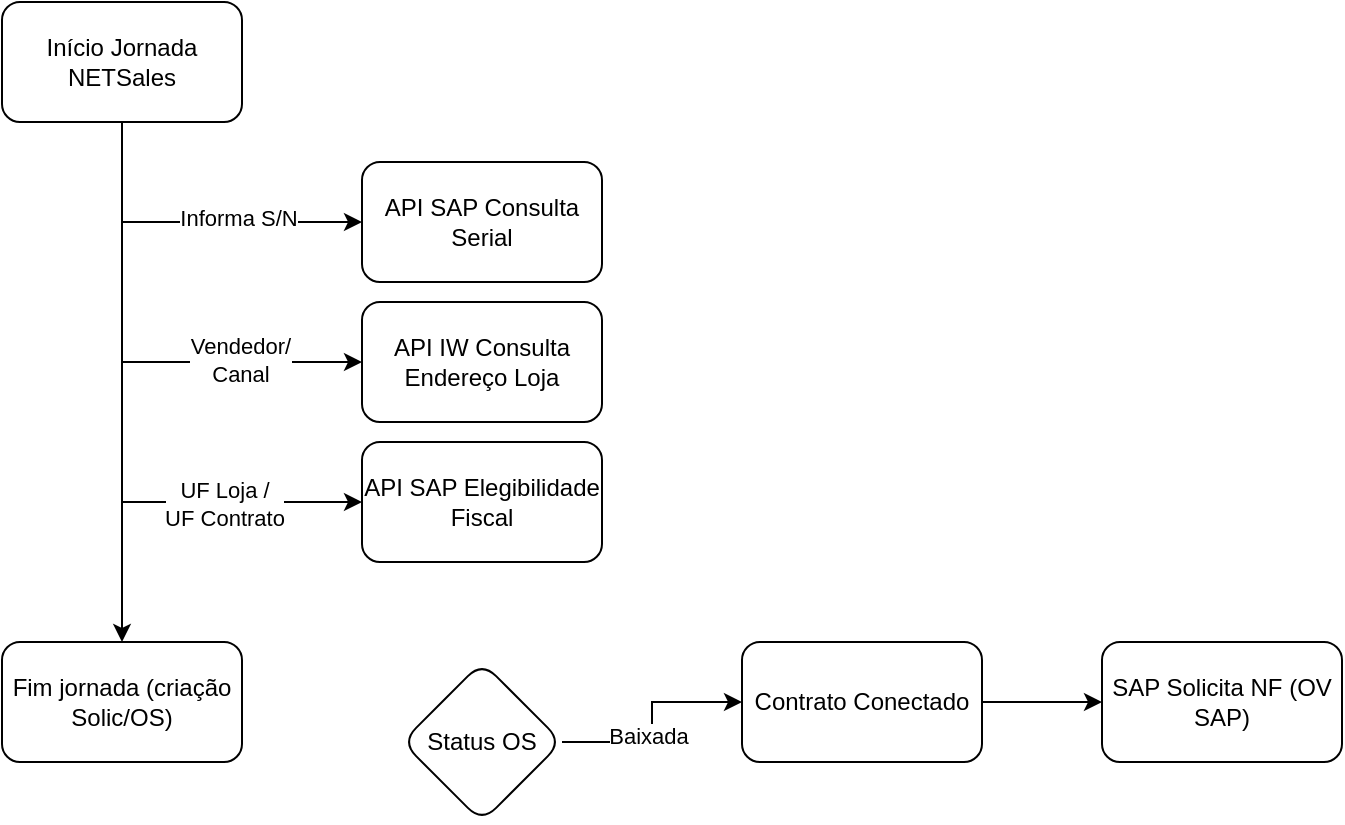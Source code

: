 <mxfile version="26.2.14">
  <diagram name="Página-1" id="ernRAC5D8F3P8FDCeqiH">
    <mxGraphModel dx="1042" dy="527" grid="1" gridSize="10" guides="1" tooltips="1" connect="1" arrows="1" fold="1" page="1" pageScale="1" pageWidth="827" pageHeight="1169" math="0" shadow="0">
      <root>
        <mxCell id="0" />
        <mxCell id="1" parent="0" />
        <mxCell id="9W059uVGr_A8UaHw2HkI-4" style="edgeStyle=orthogonalEdgeStyle;rounded=0;orthogonalLoop=1;jettySize=auto;html=1;entryX=0;entryY=0.5;entryDx=0;entryDy=0;exitX=0.5;exitY=1;exitDx=0;exitDy=0;" edge="1" parent="1" source="9W059uVGr_A8UaHw2HkI-1" target="9W059uVGr_A8UaHw2HkI-2">
          <mxGeometry relative="1" as="geometry" />
        </mxCell>
        <mxCell id="9W059uVGr_A8UaHw2HkI-5" value="Informa S/N" style="edgeLabel;html=1;align=center;verticalAlign=middle;resizable=0;points=[];" vertex="1" connectable="0" parent="9W059uVGr_A8UaHw2HkI-4">
          <mxGeometry x="0.264" y="2" relative="1" as="geometry">
            <mxPoint as="offset" />
          </mxGeometry>
        </mxCell>
        <mxCell id="9W059uVGr_A8UaHw2HkI-6" style="edgeStyle=orthogonalEdgeStyle;rounded=0;orthogonalLoop=1;jettySize=auto;html=1;entryX=0;entryY=0.5;entryDx=0;entryDy=0;" edge="1" parent="1" source="9W059uVGr_A8UaHw2HkI-1" target="9W059uVGr_A8UaHw2HkI-3">
          <mxGeometry relative="1" as="geometry">
            <Array as="points">
              <mxPoint x="90" y="210" />
            </Array>
          </mxGeometry>
        </mxCell>
        <mxCell id="9W059uVGr_A8UaHw2HkI-7" value="Vendedor/&lt;div&gt;Canal&lt;/div&gt;" style="edgeLabel;html=1;align=center;verticalAlign=middle;resizable=0;points=[];" vertex="1" connectable="0" parent="9W059uVGr_A8UaHw2HkI-6">
          <mxGeometry x="0.487" y="1" relative="1" as="geometry">
            <mxPoint as="offset" />
          </mxGeometry>
        </mxCell>
        <mxCell id="9W059uVGr_A8UaHw2HkI-10" style="edgeStyle=orthogonalEdgeStyle;rounded=0;orthogonalLoop=1;jettySize=auto;html=1;entryX=0;entryY=0.5;entryDx=0;entryDy=0;" edge="1" parent="1" source="9W059uVGr_A8UaHw2HkI-1" target="9W059uVGr_A8UaHw2HkI-9">
          <mxGeometry relative="1" as="geometry">
            <Array as="points">
              <mxPoint x="90" y="280" />
            </Array>
          </mxGeometry>
        </mxCell>
        <mxCell id="9W059uVGr_A8UaHw2HkI-11" value="UF Loja /&lt;div&gt;UF Contrato&lt;/div&gt;" style="edgeLabel;html=1;align=center;verticalAlign=middle;resizable=0;points=[];" vertex="1" connectable="0" parent="9W059uVGr_A8UaHw2HkI-10">
          <mxGeometry x="0.551" y="-1" relative="1" as="geometry">
            <mxPoint as="offset" />
          </mxGeometry>
        </mxCell>
        <mxCell id="9W059uVGr_A8UaHw2HkI-13" style="edgeStyle=orthogonalEdgeStyle;rounded=0;orthogonalLoop=1;jettySize=auto;html=1;" edge="1" parent="1" source="9W059uVGr_A8UaHw2HkI-1" target="9W059uVGr_A8UaHw2HkI-12">
          <mxGeometry relative="1" as="geometry" />
        </mxCell>
        <mxCell id="9W059uVGr_A8UaHw2HkI-1" value="Início Jornada NETSales" style="rounded=1;whiteSpace=wrap;html=1;" vertex="1" parent="1">
          <mxGeometry x="30" y="30" width="120" height="60" as="geometry" />
        </mxCell>
        <mxCell id="9W059uVGr_A8UaHw2HkI-2" value="API SAP Consulta Serial" style="rounded=1;whiteSpace=wrap;html=1;" vertex="1" parent="1">
          <mxGeometry x="210" y="110" width="120" height="60" as="geometry" />
        </mxCell>
        <mxCell id="9W059uVGr_A8UaHw2HkI-3" value="API IW Consulta Endereço Loja" style="rounded=1;whiteSpace=wrap;html=1;" vertex="1" parent="1">
          <mxGeometry x="210" y="180" width="120" height="60" as="geometry" />
        </mxCell>
        <mxCell id="9W059uVGr_A8UaHw2HkI-9" value="API SAP Elegibilidade Fiscal" style="rounded=1;whiteSpace=wrap;html=1;" vertex="1" parent="1">
          <mxGeometry x="210" y="250" width="120" height="60" as="geometry" />
        </mxCell>
        <mxCell id="9W059uVGr_A8UaHw2HkI-12" value="Fim jornada (criação Solic/OS)" style="rounded=1;whiteSpace=wrap;html=1;" vertex="1" parent="1">
          <mxGeometry x="30" y="350" width="120" height="60" as="geometry" />
        </mxCell>
        <mxCell id="9W059uVGr_A8UaHw2HkI-21" style="edgeStyle=orthogonalEdgeStyle;rounded=0;orthogonalLoop=1;jettySize=auto;html=1;entryX=0;entryY=0.5;entryDx=0;entryDy=0;" edge="1" parent="1" source="9W059uVGr_A8UaHw2HkI-14" target="9W059uVGr_A8UaHw2HkI-20">
          <mxGeometry relative="1" as="geometry" />
        </mxCell>
        <mxCell id="9W059uVGr_A8UaHw2HkI-14" value="Contrato Conectado" style="rounded=1;whiteSpace=wrap;html=1;" vertex="1" parent="1">
          <mxGeometry x="400" y="350" width="120" height="60" as="geometry" />
        </mxCell>
        <mxCell id="9W059uVGr_A8UaHw2HkI-18" style="edgeStyle=orthogonalEdgeStyle;rounded=0;orthogonalLoop=1;jettySize=auto;html=1;entryX=0;entryY=0.5;entryDx=0;entryDy=0;" edge="1" parent="1" source="9W059uVGr_A8UaHw2HkI-16" target="9W059uVGr_A8UaHw2HkI-14">
          <mxGeometry relative="1" as="geometry" />
        </mxCell>
        <mxCell id="9W059uVGr_A8UaHw2HkI-19" value="Baixada" style="edgeLabel;html=1;align=center;verticalAlign=middle;resizable=0;points=[];" vertex="1" connectable="0" parent="9W059uVGr_A8UaHw2HkI-18">
          <mxGeometry x="-0.129" y="2" relative="1" as="geometry">
            <mxPoint as="offset" />
          </mxGeometry>
        </mxCell>
        <mxCell id="9W059uVGr_A8UaHw2HkI-16" value="Status OS" style="rhombus;whiteSpace=wrap;html=1;rounded=1;" vertex="1" parent="1">
          <mxGeometry x="230" y="360" width="80" height="80" as="geometry" />
        </mxCell>
        <mxCell id="9W059uVGr_A8UaHw2HkI-20" value="SAP Solicita NF (OV SAP)" style="rounded=1;whiteSpace=wrap;html=1;" vertex="1" parent="1">
          <mxGeometry x="580" y="350" width="120" height="60" as="geometry" />
        </mxCell>
      </root>
    </mxGraphModel>
  </diagram>
</mxfile>
